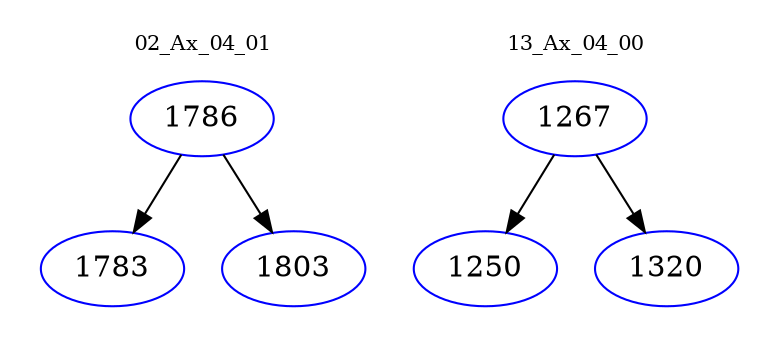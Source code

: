 digraph{
subgraph cluster_0 {
color = white
label = "02_Ax_04_01";
fontsize=10;
T0_1786 [label="1786", color="blue"]
T0_1786 -> T0_1783 [color="black"]
T0_1783 [label="1783", color="blue"]
T0_1786 -> T0_1803 [color="black"]
T0_1803 [label="1803", color="blue"]
}
subgraph cluster_1 {
color = white
label = "13_Ax_04_00";
fontsize=10;
T1_1267 [label="1267", color="blue"]
T1_1267 -> T1_1250 [color="black"]
T1_1250 [label="1250", color="blue"]
T1_1267 -> T1_1320 [color="black"]
T1_1320 [label="1320", color="blue"]
}
}
